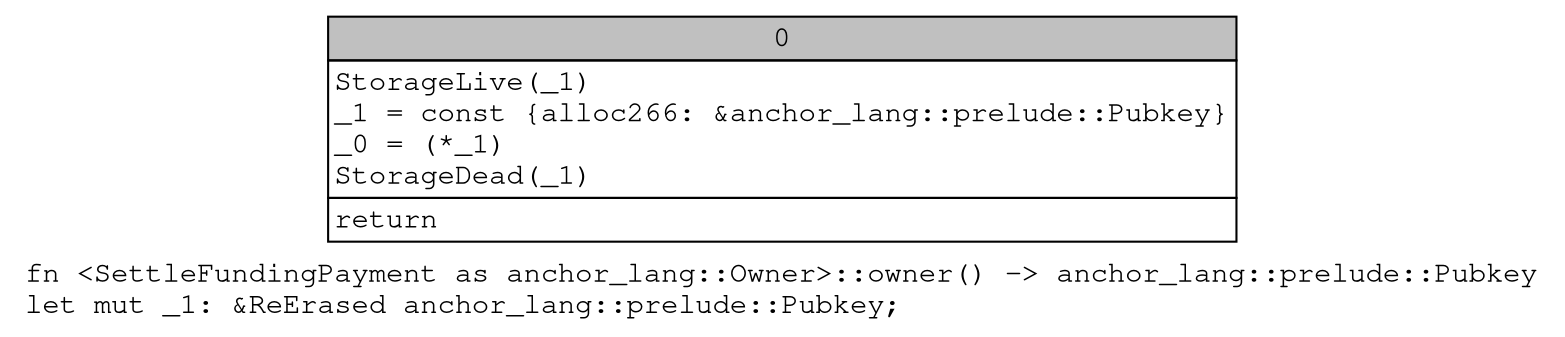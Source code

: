 digraph Mir_0_20511 {
    graph [fontname="Courier, monospace"];
    node [fontname="Courier, monospace"];
    edge [fontname="Courier, monospace"];
    label=<fn &lt;SettleFundingPayment as anchor_lang::Owner&gt;::owner() -&gt; anchor_lang::prelude::Pubkey<br align="left"/>let mut _1: &amp;ReErased anchor_lang::prelude::Pubkey;<br align="left"/>>;
    bb0__0_20511 [shape="none", label=<<table border="0" cellborder="1" cellspacing="0"><tr><td bgcolor="gray" align="center" colspan="1">0</td></tr><tr><td align="left" balign="left">StorageLive(_1)<br/>_1 = const {alloc266: &amp;anchor_lang::prelude::Pubkey}<br/>_0 = (*_1)<br/>StorageDead(_1)<br/></td></tr><tr><td align="left">return</td></tr></table>>];
}
